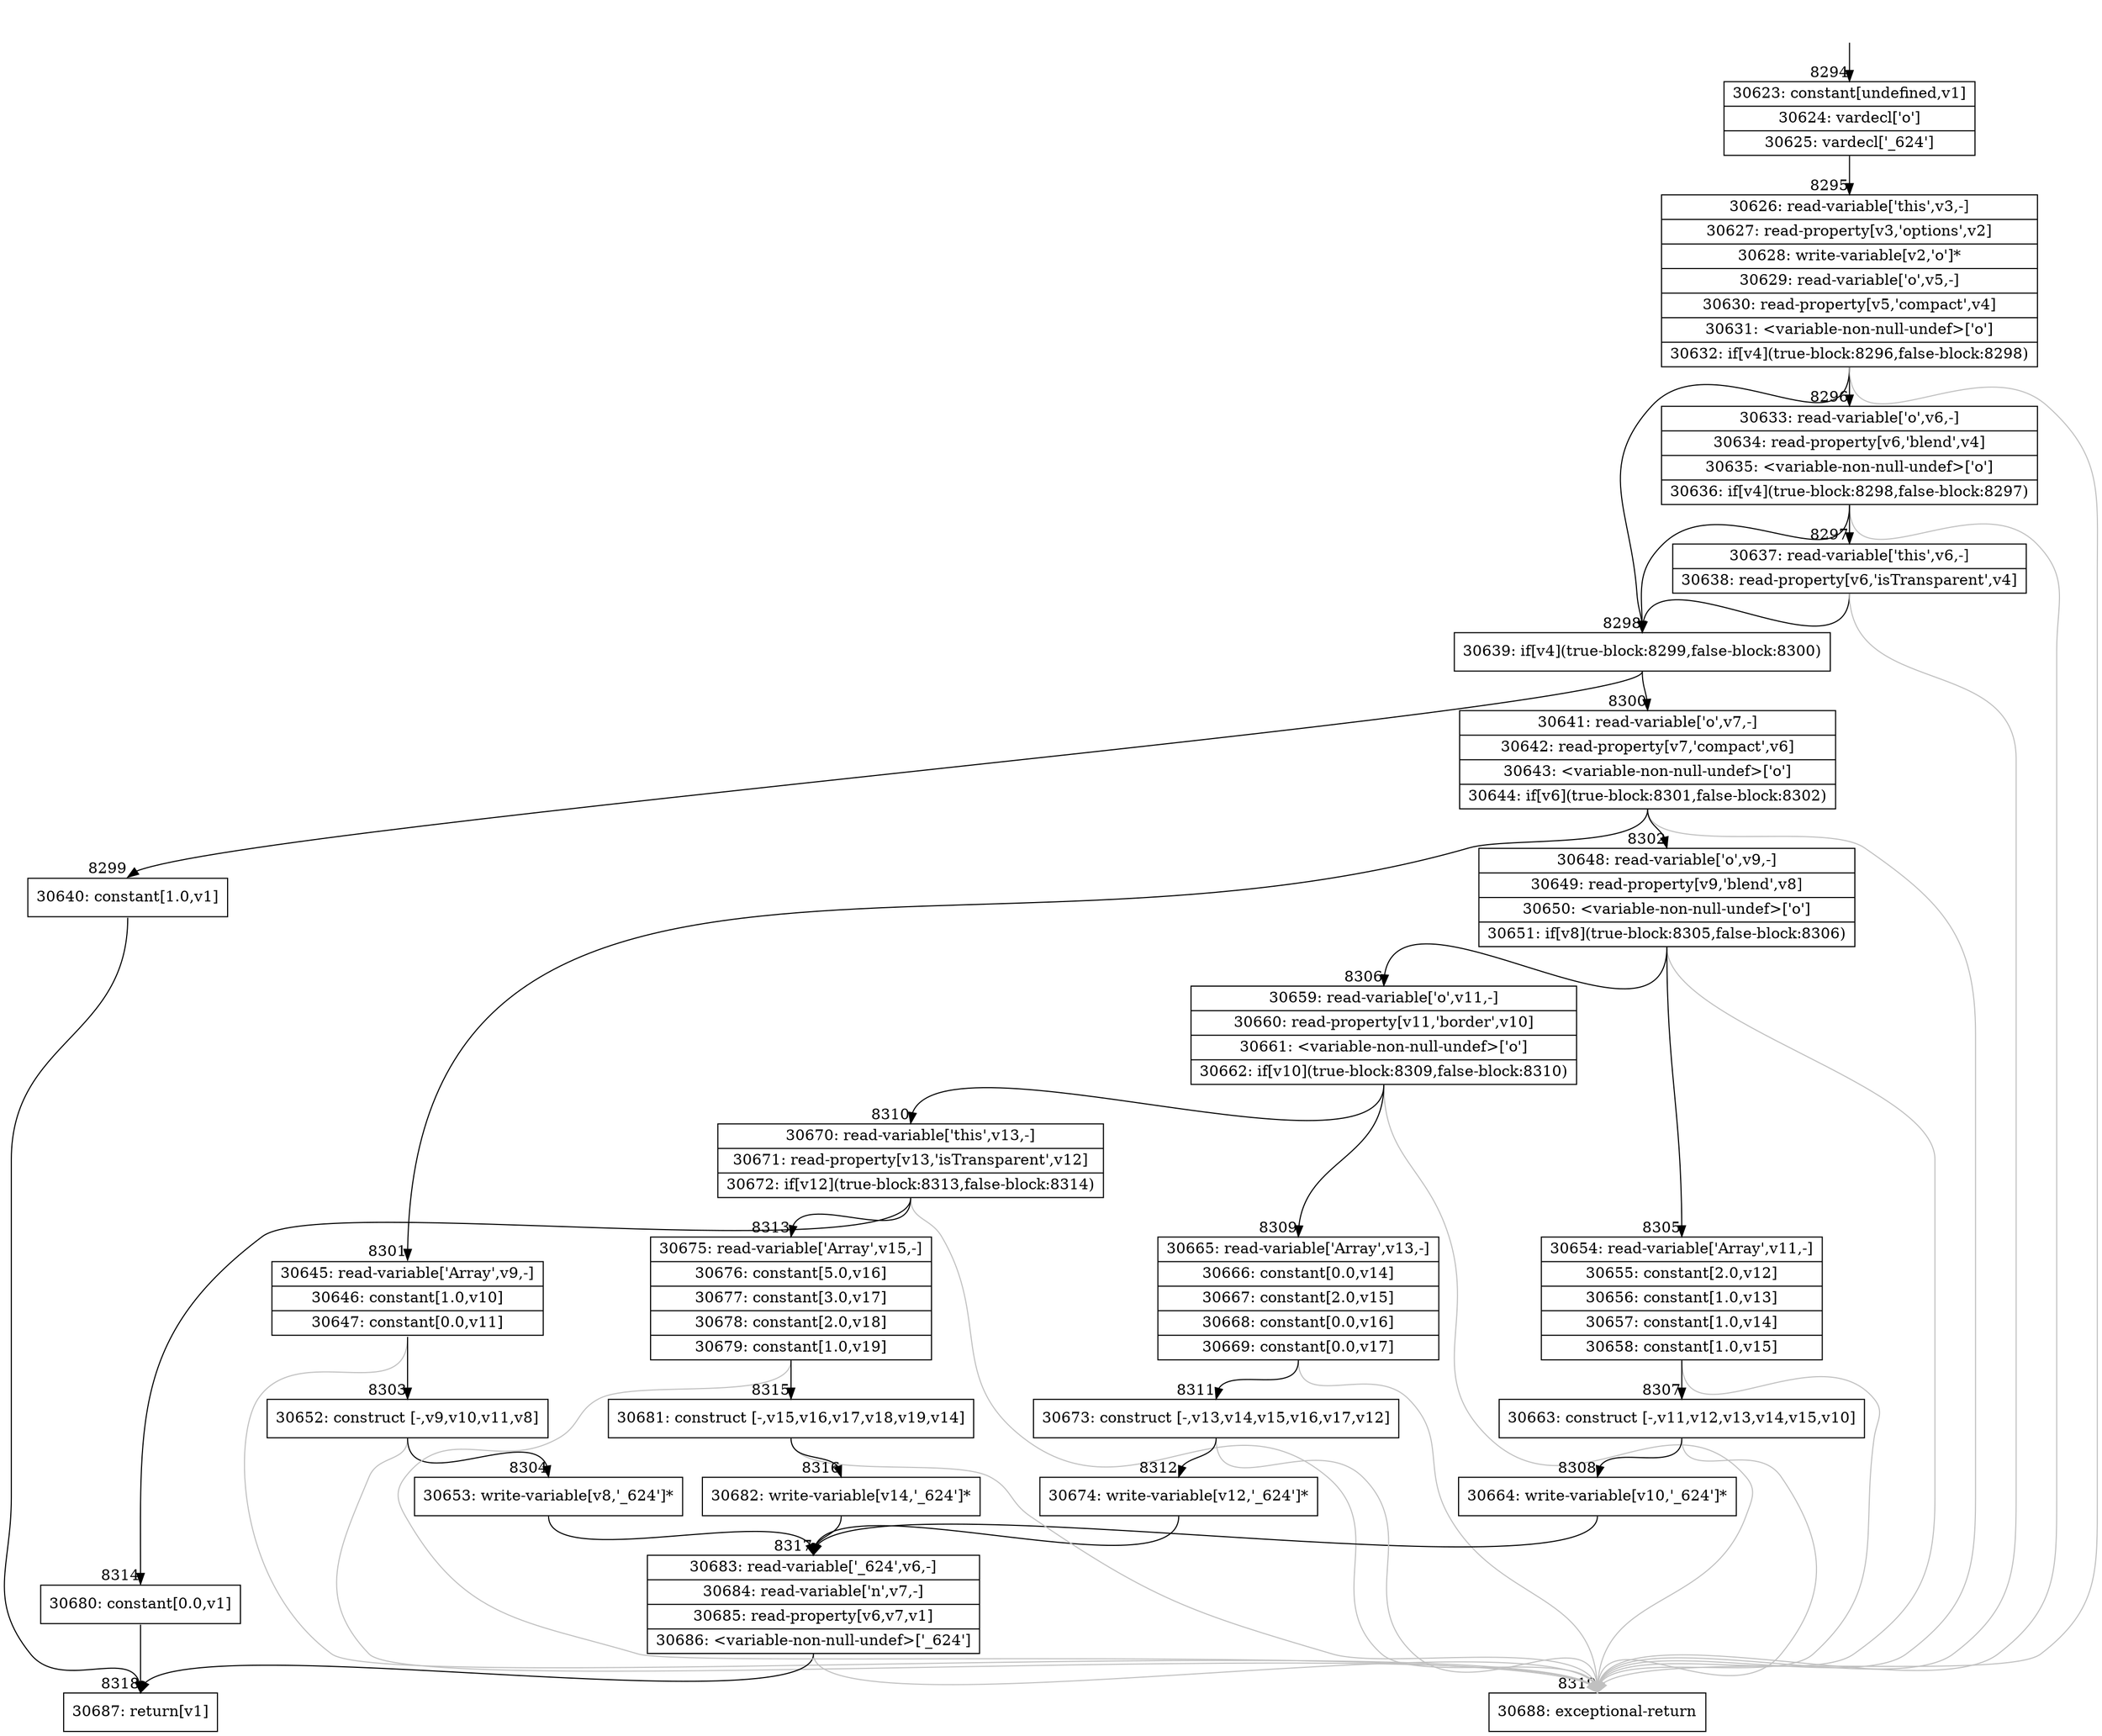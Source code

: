 digraph {
rankdir="TD"
BB_entry545[shape=none,label=""];
BB_entry545 -> BB8294 [tailport=s, headport=n, headlabel="    8294"]
BB8294 [shape=record label="{30623: constant[undefined,v1]|30624: vardecl['o']|30625: vardecl['_624']}" ] 
BB8294 -> BB8295 [tailport=s, headport=n, headlabel="      8295"]
BB8295 [shape=record label="{30626: read-variable['this',v3,-]|30627: read-property[v3,'options',v2]|30628: write-variable[v2,'o']*|30629: read-variable['o',v5,-]|30630: read-property[v5,'compact',v4]|30631: \<variable-non-null-undef\>['o']|30632: if[v4](true-block:8296,false-block:8298)}" ] 
BB8295 -> BB8298 [tailport=s, headport=n, headlabel="      8298"]
BB8295 -> BB8296 [tailport=s, headport=n, headlabel="      8296"]
BB8295 -> BB8319 [tailport=s, headport=n, color=gray, headlabel="      8319"]
BB8296 [shape=record label="{30633: read-variable['o',v6,-]|30634: read-property[v6,'blend',v4]|30635: \<variable-non-null-undef\>['o']|30636: if[v4](true-block:8298,false-block:8297)}" ] 
BB8296 -> BB8298 [tailport=s, headport=n]
BB8296 -> BB8297 [tailport=s, headport=n, headlabel="      8297"]
BB8296 -> BB8319 [tailport=s, headport=n, color=gray]
BB8297 [shape=record label="{30637: read-variable['this',v6,-]|30638: read-property[v6,'isTransparent',v4]}" ] 
BB8297 -> BB8298 [tailport=s, headport=n]
BB8297 -> BB8319 [tailport=s, headport=n, color=gray]
BB8298 [shape=record label="{30639: if[v4](true-block:8299,false-block:8300)}" ] 
BB8298 -> BB8299 [tailport=s, headport=n, headlabel="      8299"]
BB8298 -> BB8300 [tailport=s, headport=n, headlabel="      8300"]
BB8299 [shape=record label="{30640: constant[1.0,v1]}" ] 
BB8299 -> BB8318 [tailport=s, headport=n, headlabel="      8318"]
BB8300 [shape=record label="{30641: read-variable['o',v7,-]|30642: read-property[v7,'compact',v6]|30643: \<variable-non-null-undef\>['o']|30644: if[v6](true-block:8301,false-block:8302)}" ] 
BB8300 -> BB8301 [tailport=s, headport=n, headlabel="      8301"]
BB8300 -> BB8302 [tailport=s, headport=n, headlabel="      8302"]
BB8300 -> BB8319 [tailport=s, headport=n, color=gray]
BB8301 [shape=record label="{30645: read-variable['Array',v9,-]|30646: constant[1.0,v10]|30647: constant[0.0,v11]}" ] 
BB8301 -> BB8303 [tailport=s, headport=n, headlabel="      8303"]
BB8301 -> BB8319 [tailport=s, headport=n, color=gray]
BB8302 [shape=record label="{30648: read-variable['o',v9,-]|30649: read-property[v9,'blend',v8]|30650: \<variable-non-null-undef\>['o']|30651: if[v8](true-block:8305,false-block:8306)}" ] 
BB8302 -> BB8305 [tailport=s, headport=n, headlabel="      8305"]
BB8302 -> BB8306 [tailport=s, headport=n, headlabel="      8306"]
BB8302 -> BB8319 [tailport=s, headport=n, color=gray]
BB8303 [shape=record label="{30652: construct [-,v9,v10,v11,v8]}" ] 
BB8303 -> BB8304 [tailport=s, headport=n, headlabel="      8304"]
BB8303 -> BB8319 [tailport=s, headport=n, color=gray]
BB8304 [shape=record label="{30653: write-variable[v8,'_624']*}" ] 
BB8304 -> BB8317 [tailport=s, headport=n, headlabel="      8317"]
BB8305 [shape=record label="{30654: read-variable['Array',v11,-]|30655: constant[2.0,v12]|30656: constant[1.0,v13]|30657: constant[1.0,v14]|30658: constant[1.0,v15]}" ] 
BB8305 -> BB8307 [tailport=s, headport=n, headlabel="      8307"]
BB8305 -> BB8319 [tailport=s, headport=n, color=gray]
BB8306 [shape=record label="{30659: read-variable['o',v11,-]|30660: read-property[v11,'border',v10]|30661: \<variable-non-null-undef\>['o']|30662: if[v10](true-block:8309,false-block:8310)}" ] 
BB8306 -> BB8309 [tailport=s, headport=n, headlabel="      8309"]
BB8306 -> BB8310 [tailport=s, headport=n, headlabel="      8310"]
BB8306 -> BB8319 [tailport=s, headport=n, color=gray]
BB8307 [shape=record label="{30663: construct [-,v11,v12,v13,v14,v15,v10]}" ] 
BB8307 -> BB8308 [tailport=s, headport=n, headlabel="      8308"]
BB8307 -> BB8319 [tailport=s, headport=n, color=gray]
BB8308 [shape=record label="{30664: write-variable[v10,'_624']*}" ] 
BB8308 -> BB8317 [tailport=s, headport=n]
BB8309 [shape=record label="{30665: read-variable['Array',v13,-]|30666: constant[0.0,v14]|30667: constant[2.0,v15]|30668: constant[0.0,v16]|30669: constant[0.0,v17]}" ] 
BB8309 -> BB8311 [tailport=s, headport=n, headlabel="      8311"]
BB8309 -> BB8319 [tailport=s, headport=n, color=gray]
BB8310 [shape=record label="{30670: read-variable['this',v13,-]|30671: read-property[v13,'isTransparent',v12]|30672: if[v12](true-block:8313,false-block:8314)}" ] 
BB8310 -> BB8313 [tailport=s, headport=n, headlabel="      8313"]
BB8310 -> BB8314 [tailport=s, headport=n, headlabel="      8314"]
BB8310 -> BB8319 [tailport=s, headport=n, color=gray]
BB8311 [shape=record label="{30673: construct [-,v13,v14,v15,v16,v17,v12]}" ] 
BB8311 -> BB8312 [tailport=s, headport=n, headlabel="      8312"]
BB8311 -> BB8319 [tailport=s, headport=n, color=gray]
BB8312 [shape=record label="{30674: write-variable[v12,'_624']*}" ] 
BB8312 -> BB8317 [tailport=s, headport=n]
BB8313 [shape=record label="{30675: read-variable['Array',v15,-]|30676: constant[5.0,v16]|30677: constant[3.0,v17]|30678: constant[2.0,v18]|30679: constant[1.0,v19]}" ] 
BB8313 -> BB8315 [tailport=s, headport=n, headlabel="      8315"]
BB8313 -> BB8319 [tailport=s, headport=n, color=gray]
BB8314 [shape=record label="{30680: constant[0.0,v1]}" ] 
BB8314 -> BB8318 [tailport=s, headport=n]
BB8315 [shape=record label="{30681: construct [-,v15,v16,v17,v18,v19,v14]}" ] 
BB8315 -> BB8316 [tailport=s, headport=n, headlabel="      8316"]
BB8315 -> BB8319 [tailport=s, headport=n, color=gray]
BB8316 [shape=record label="{30682: write-variable[v14,'_624']*}" ] 
BB8316 -> BB8317 [tailport=s, headport=n]
BB8317 [shape=record label="{30683: read-variable['_624',v6,-]|30684: read-variable['n',v7,-]|30685: read-property[v6,v7,v1]|30686: \<variable-non-null-undef\>['_624']}" ] 
BB8317 -> BB8318 [tailport=s, headport=n]
BB8317 -> BB8319 [tailport=s, headport=n, color=gray]
BB8318 [shape=record label="{30687: return[v1]}" ] 
BB8319 [shape=record label="{30688: exceptional-return}" ] 
//#$~ 5994
}
